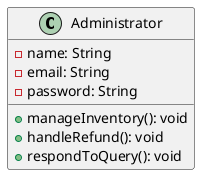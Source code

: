 @startuml
class Administrator {
  - name: String
  - email: String
  - password: String
  + manageInventory(): void
  + handleRefund(): void
  + respondToQuery(): void
}
@enduml